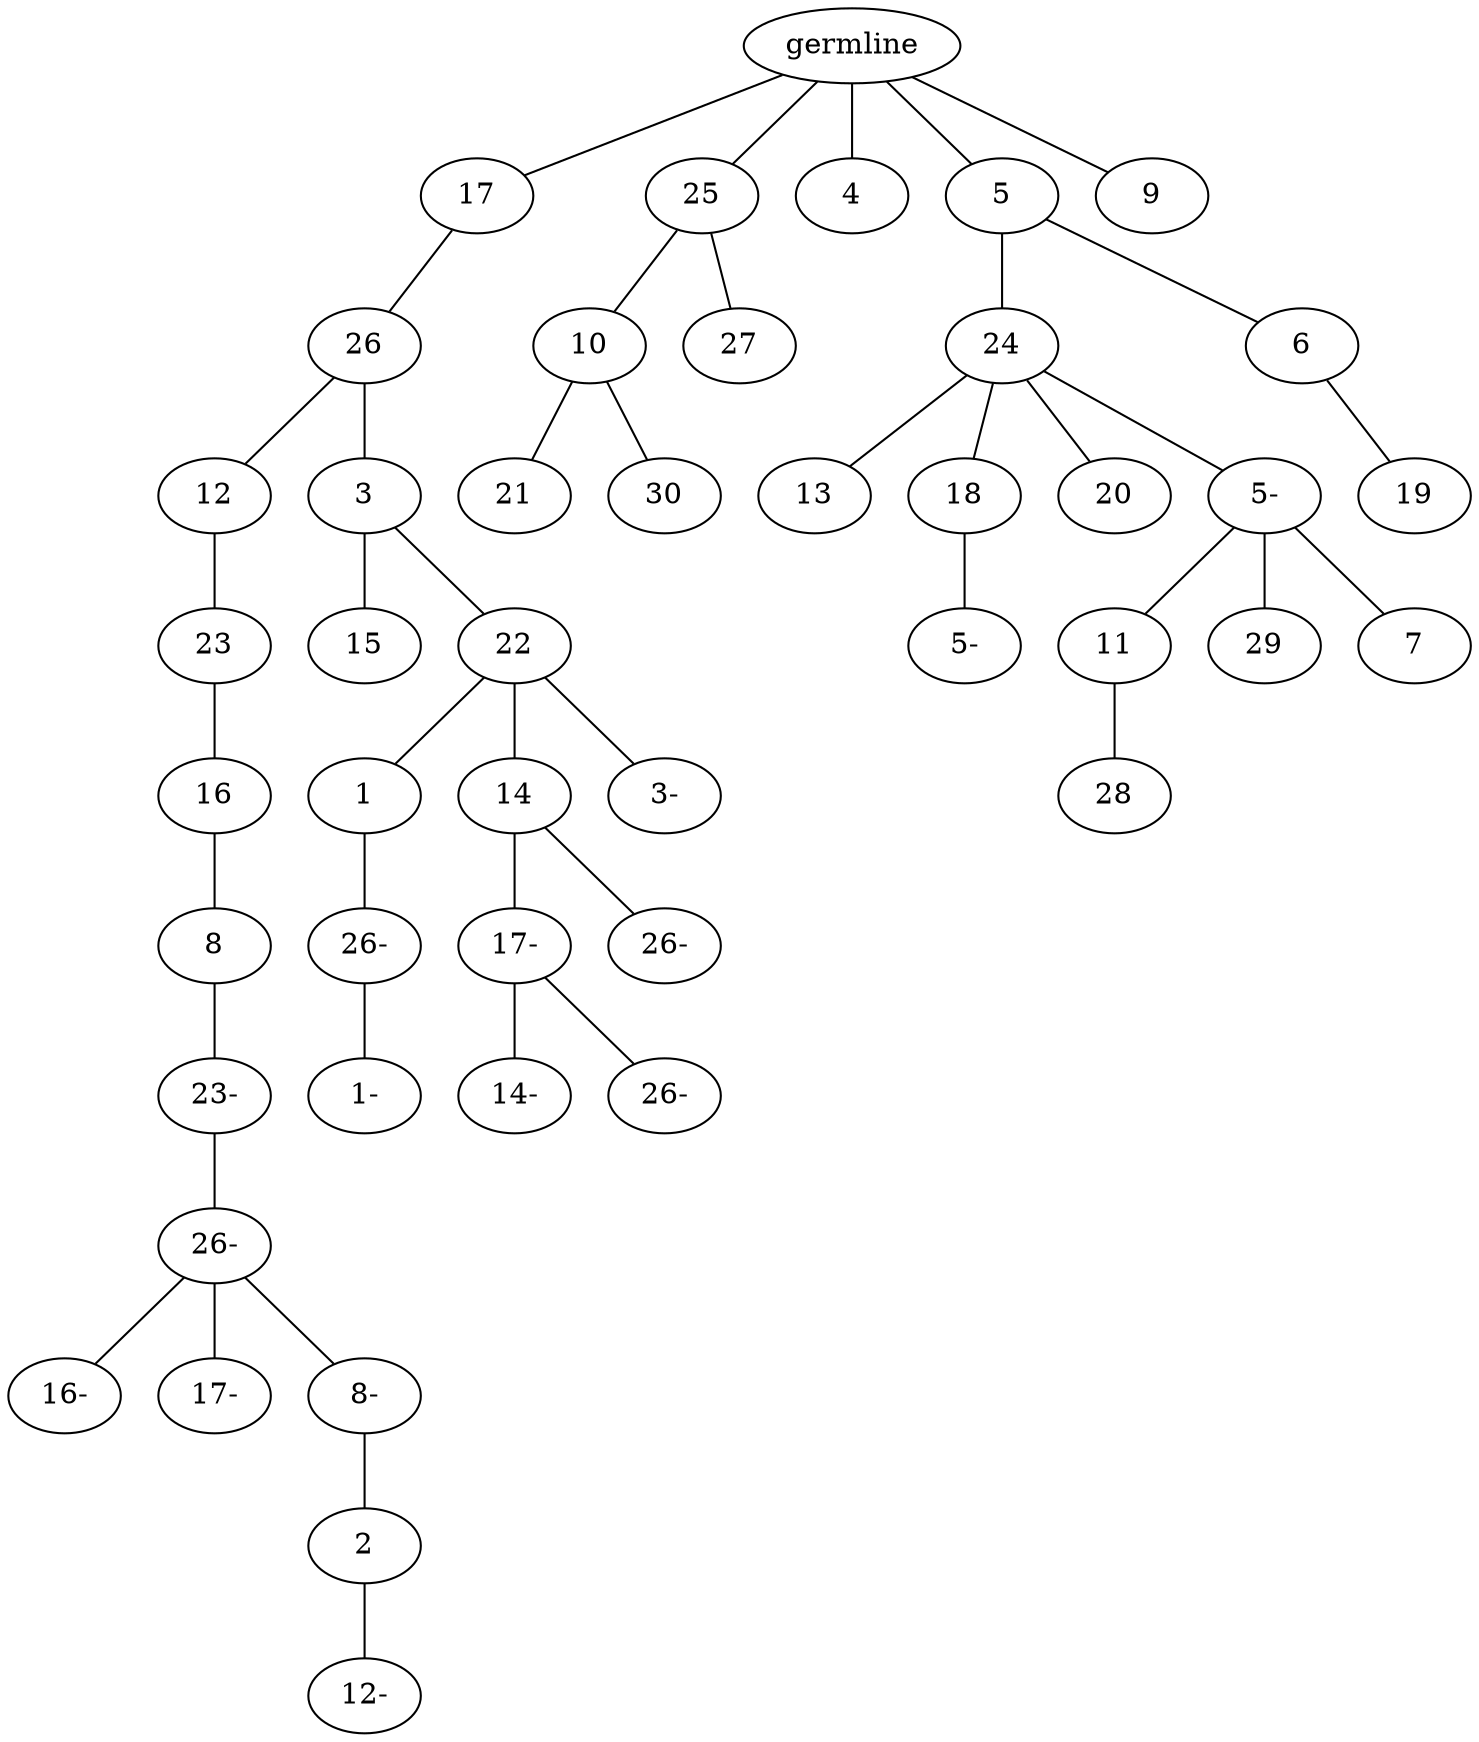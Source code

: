 graph tree {
    "140219358521616" [label="germline"];
    "140219358450256" [label="17"];
    "140219358449824" [label="26"];
    "140219358450976" [label="12"];
    "140219358452176" [label="23"];
    "140219358450928" [label="16"];
    "140219358450736" [label="8"];
    "140219358457184" [label="23-"];
    "140219358454640" [label="26-"];
    "140219358457424" [label="16-"];
    "140219358456560" [label="17-"];
    "140219358455792" [label="8-"];
    "140219358455072" [label="2"];
    "140219358455888" [label="12-"];
    "140219358450208" [label="3"];
    "140219358449968" [label="15"];
    "140219358450496" [label="22"];
    "140219358455984" [label="1"];
    "140219358455648" [label="26-"];
    "140219358455600" [label="1-"];
    "140219358456080" [label="14"];
    "140219358456320" [label="17-"];
    "140219358456752" [label="14-"];
    "140219358456464" [label="26-"];
    "140219358608736" [label="26-"];
    "140219358457760" [label="3-"];
    "140219358452224" [label="25"];
    "140219358451360" [label="10"];
    "140219358451504" [label="21"];
    "140219358609312" [label="30"];
    "140219358451552" [label="27"];
    "140219358452080" [label="4"];
    "140219358451744" [label="5"];
    "140219358457280" [label="24"];
    "140219358457712" [label="13"];
    "140219358454928" [label="18"];
    "140219358465856" [label="5-"];
    "140219358464512" [label="20"];
    "140219358465712" [label="5-"];
    "140219358712112" [label="11"];
    "140219358711920" [label="28"];
    "140219358712352" [label="29"];
    "140219358712736" [label="7"];
    "140219358454304" [label="6"];
    "140219358713168" [label="19"];
    "140219358609072" [label="9"];
    "140219358521616" -- "140219358450256";
    "140219358521616" -- "140219358452224";
    "140219358521616" -- "140219358452080";
    "140219358521616" -- "140219358451744";
    "140219358521616" -- "140219358609072";
    "140219358450256" -- "140219358449824";
    "140219358449824" -- "140219358450976";
    "140219358449824" -- "140219358450208";
    "140219358450976" -- "140219358452176";
    "140219358452176" -- "140219358450928";
    "140219358450928" -- "140219358450736";
    "140219358450736" -- "140219358457184";
    "140219358457184" -- "140219358454640";
    "140219358454640" -- "140219358457424";
    "140219358454640" -- "140219358456560";
    "140219358454640" -- "140219358455792";
    "140219358455792" -- "140219358455072";
    "140219358455072" -- "140219358455888";
    "140219358450208" -- "140219358449968";
    "140219358450208" -- "140219358450496";
    "140219358450496" -- "140219358455984";
    "140219358450496" -- "140219358456080";
    "140219358450496" -- "140219358457760";
    "140219358455984" -- "140219358455648";
    "140219358455648" -- "140219358455600";
    "140219358456080" -- "140219358456320";
    "140219358456080" -- "140219358608736";
    "140219358456320" -- "140219358456752";
    "140219358456320" -- "140219358456464";
    "140219358452224" -- "140219358451360";
    "140219358452224" -- "140219358451552";
    "140219358451360" -- "140219358451504";
    "140219358451360" -- "140219358609312";
    "140219358451744" -- "140219358457280";
    "140219358451744" -- "140219358454304";
    "140219358457280" -- "140219358457712";
    "140219358457280" -- "140219358454928";
    "140219358457280" -- "140219358464512";
    "140219358457280" -- "140219358465712";
    "140219358454928" -- "140219358465856";
    "140219358465712" -- "140219358712112";
    "140219358465712" -- "140219358712352";
    "140219358465712" -- "140219358712736";
    "140219358712112" -- "140219358711920";
    "140219358454304" -- "140219358713168";
}
